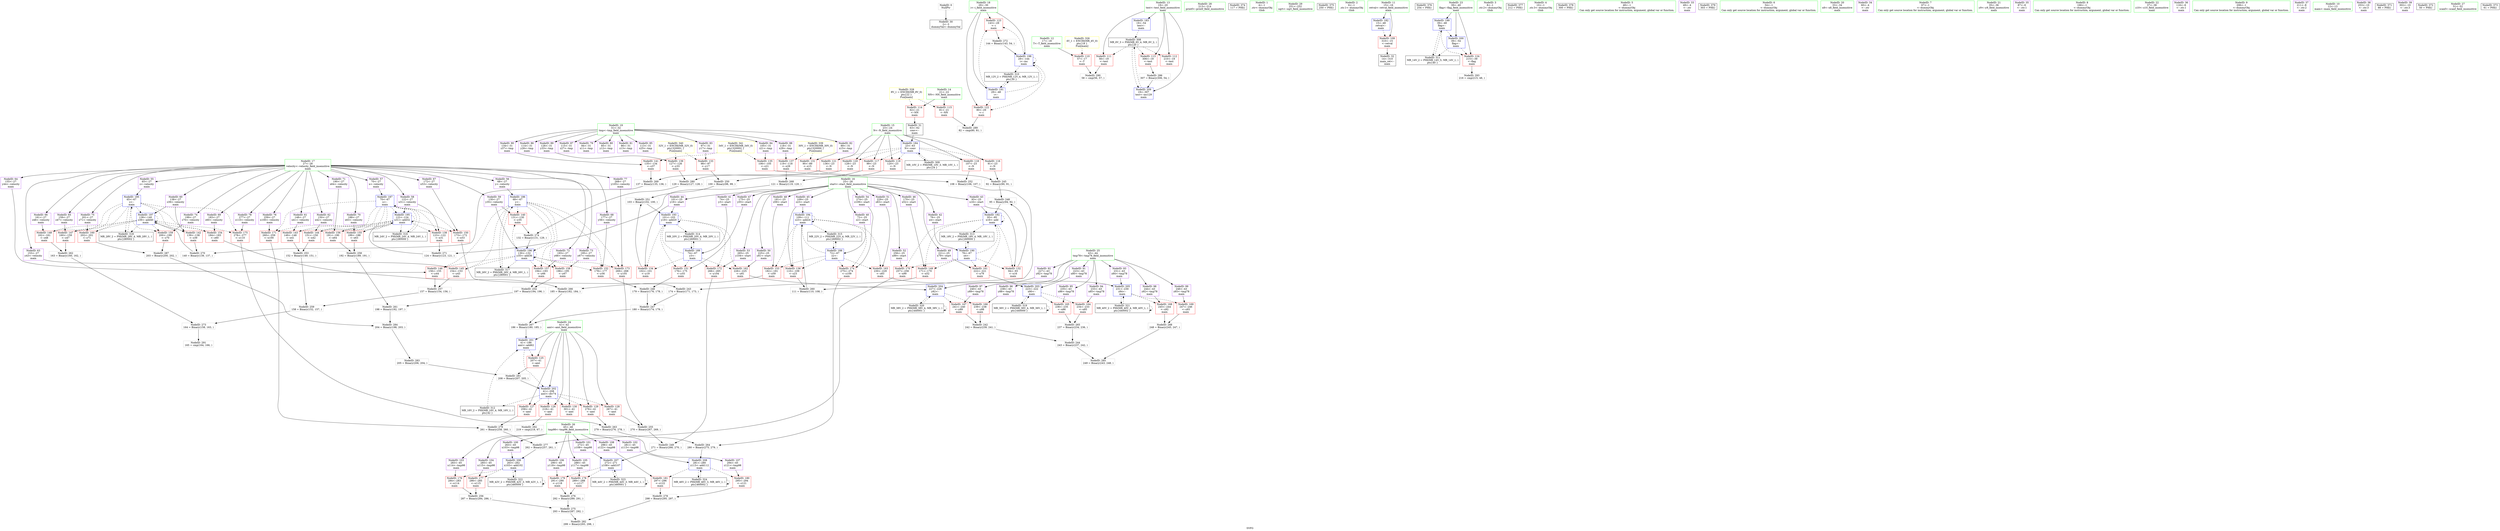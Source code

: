 digraph "SVFG" {
	label="SVFG";

	Node0x55b2d89f30b0 [shape=record,color=grey,label="{NodeID: 0\nNullPtr}"];
	Node0x55b2d89f30b0 -> Node0x55b2d8a15ff0[style=solid];
	Node0x55b2d8a269c0 [shape=record,color=grey,label="{NodeID: 263\n279 = Binary(276, 278, )\n}"];
	Node0x55b2d8a269c0 -> Node0x55b2d8a26b40[style=solid];
	Node0x55b2d8a1fa10 [shape=record,color=red,label="{NodeID: 180\n295\<--294\n\<--z121\nmain\n}"];
	Node0x55b2d8a1fa10 -> Node0x55b2d8a28040[style=solid];
	Node0x55b2d8a16f60 [shape=record,color=purple,label="{NodeID: 97\n240\<--43\ny89\<--tmp78\nmain\n}"];
	Node0x55b2d8a16f60 -> Node0x55b2d8a1ef80[style=solid];
	Node0x55b2d8a15370 [shape=record,color=green,label="{NodeID: 14\n21\<--22\nNN\<--NN_field_insensitive\nmain\n}"];
	Node0x55b2d8a15370 -> Node0x55b2d8a17d30[style=solid];
	Node0x55b2d8a15370 -> Node0x55b2d8a17e00[style=solid];
	Node0x55b2d8a27ec0 [shape=record,color=grey,label="{NodeID: 277\n262 = Binary(257, 261, )\n}"];
	Node0x55b2d8a27ec0 -> Node0x55b2d8a1b110[style=solid];
	Node0x55b2d8a1a750 [shape=record,color=blue,label="{NodeID: 194\n109\<--111\nz23\<--add24\nmain\n}"];
	Node0x55b2d8a1a750 -> Node0x55b2d8a1d650[style=dashed];
	Node0x55b2d8a1a750 -> Node0x55b2d8a1e420[style=dashed];
	Node0x55b2d8a1a750 -> Node0x55b2d8a1ec40[style=dashed];
	Node0x55b2d8a1a750 -> Node0x55b2d8a1f530[style=dashed];
	Node0x55b2d8a1a750 -> Node0x55b2d8a1a750[style=dashed];
	Node0x55b2d8a1a750 -> Node0x55b2d8a3ba50[style=dashed];
	Node0x55b2d8a17ac0 [shape=record,color=red,label="{NodeID: 111\n56\<--19\n\<--test\nmain\n}"];
	Node0x55b2d8a17ac0 -> Node0x55b2d8a29240[style=solid];
	Node0x55b2d8a15e50 [shape=record,color=green,label="{NodeID: 28\n213\<--214\nprintf\<--printf_field_insensitive\n}"];
	Node0x55b2d8a506d0 [shape=record,color=black,label="{NodeID: 374\n117 = PHI()\n}"];
	Node0x55b2d8a293c0 [shape=record,color=grey,label="{NodeID: 291\n165 = cmp(164, 166, )\n}"];
	Node0x55b2d8a1b2b0 [shape=record,color=blue,label="{NodeID: 208\n281\<--280\nz113\<--add112\nmain\n}"];
	Node0x55b2d8a1b2b0 -> Node0x55b2d8a1fa10[style=dashed];
	Node0x55b2d8a1b2b0 -> Node0x55b2d8a1fae0[style=dashed];
	Node0x55b2d8a1b2b0 -> Node0x55b2d8a3e750[style=dashed];
	Node0x55b2d8a1cd60 [shape=record,color=red,label="{NodeID: 125\n207\<--41\n\<--amt\nmain\n}"];
	Node0x55b2d8a1cd60 -> Node0x55b2d8a284c0[style=solid];
	Node0x55b2d8a169b0 [shape=record,color=purple,label="{NodeID: 42\n76\<--25\nx4\<--start\nmain\n}"];
	Node0x55b2d8a169b0 -> Node0x55b2d8a20230[style=solid];
	Node0x55b2d8a1d8c0 [shape=record,color=red,label="{NodeID: 139\n127\<--126\n\<--y33\nmain\n}"];
	Node0x55b2d8a1d8c0 -> Node0x55b2d8a28340[style=solid];
	Node0x55b2d8a18530 [shape=record,color=purple,label="{NodeID: 56\n68\<--27\ny\<--velocity\nmain\n}"];
	Node0x55b2d8a18530 -> Node0x55b2d8a1fef0[style=solid];
	Node0x55b2d8a3ce50 [shape=record,color=black,label="{NodeID: 319\nMR_36V_2 = PHI(MR_36V_4, MR_36V_1, )\npts\{440000 \}\n}"];
	Node0x55b2d8a3ce50 -> Node0x55b2d8a1aea0[style=dashed];
	Node0x55b2d8a3ce50 -> Node0x55b2d8a3ce50[style=dashed];
	Node0x55b2d8a1e420 [shape=record,color=red,label="{NodeID: 153\n182\<--181\n\<--z59\nmain\n}"];
	Node0x55b2d8a1e420 -> Node0x55b2d8a26e40[style=solid];
	Node0x55b2d8a19090 [shape=record,color=purple,label="{NodeID: 70\n188\<--27\nx63\<--velocity\nmain\n}"];
	Node0x55b2d8a19090 -> Node0x55b2d8a1e5c0[style=solid];
	Node0x55b2d8a1c080 [shape=record,color=grey,label="{NodeID: 250\n100 = Binary(98, 99, )\n}"];
	Node0x55b2d8a1c080 -> Node0x55b2d8a1c200[style=solid];
	Node0x55b2d8a1ef80 [shape=record,color=red,label="{NodeID: 167\n241\<--240\n\<--y89\nmain\n}"];
	Node0x55b2d8a1ef80 -> Node0x55b2d8a23a30[style=solid];
	Node0x55b2d8a19bf0 [shape=record,color=purple,label="{NodeID: 84\n105\<--31\nz21\<--tmp\nmain\n}"];
	Node0x55b2d8a19bf0 -> Node0x55b2d8a1d580[style=solid];
	Node0x55b2d89f5ff0 [shape=record,color=green,label="{NodeID: 1\n4\<--1\n.str\<--dummyObj\nGlob }"];
	Node0x55b2d8a26b40 [shape=record,color=grey,label="{NodeID: 264\n280 = Binary(275, 279, )\n}"];
	Node0x55b2d8a26b40 -> Node0x55b2d8a1b2b0[style=solid];
	Node0x55b2d8a1fae0 [shape=record,color=red,label="{NodeID: 181\n297\<--296\n\<--z122\nmain\n}"];
	Node0x55b2d8a1fae0 -> Node0x55b2d8a28040[style=solid];
	Node0x55b2d8a17030 [shape=record,color=purple,label="{NodeID: 98\n244\<--43\nz92\<--tmp78\nmain\n}"];
	Node0x55b2d8a17030 -> Node0x55b2d8a1f050[style=solid];
	Node0x55b2d8a15400 [shape=record,color=green,label="{NodeID: 15\n23\<--24\nN\<--N_field_insensitive\nmain\n}"];
	Node0x55b2d8a15400 -> Node0x55b2d8a1c610[style=solid];
	Node0x55b2d8a15400 -> Node0x55b2d8a1c6e0[style=solid];
	Node0x55b2d8a15400 -> Node0x55b2d8a1c7b0[style=solid];
	Node0x55b2d8a15400 -> Node0x55b2d8a1c880[style=solid];
	Node0x55b2d8a15400 -> Node0x55b2d8a1c950[style=solid];
	Node0x55b2d8a15400 -> Node0x55b2d8a1ca20[style=solid];
	Node0x55b2d8a15400 -> Node0x55b2d8a1fd50[style=solid];
	Node0x55b2d8a28040 [shape=record,color=grey,label="{NodeID: 278\n298 = Binary(295, 297, )\n}"];
	Node0x55b2d8a28040 -> Node0x55b2d8a28640[style=solid];
	Node0x55b2d8a1a820 [shape=record,color=blue,label="{NodeID: 195\n122\<--124\nx31\<--add32\nmain\n}"];
	Node0x55b2d8a1a820 -> Node0x55b2d8a1d7f0[style=dashed];
	Node0x55b2d8a1a820 -> Node0x55b2d8a1dc00[style=dashed];
	Node0x55b2d8a1a820 -> Node0x55b2d8a1dcd0[style=dashed];
	Node0x55b2d8a1a820 -> Node0x55b2d8a1e1b0[style=dashed];
	Node0x55b2d8a1a820 -> Node0x55b2d8a1e5c0[style=dashed];
	Node0x55b2d8a1a820 -> Node0x55b2d8a1e690[style=dashed];
	Node0x55b2d8a1a820 -> Node0x55b2d8a1f2c0[style=dashed];
	Node0x55b2d8a1a820 -> Node0x55b2d8a1a820[style=dashed];
	Node0x55b2d8a1a820 -> Node0x55b2d8a3bf50[style=dashed];
	Node0x55b2d8a17b90 [shape=record,color=red,label="{NodeID: 112\n210\<--19\n\<--test\nmain\n}"];
	Node0x55b2d8a15f20 [shape=record,color=green,label="{NodeID: 29\n251\<--252\nsqrt\<--sqrt_field_insensitive\n}"];
	Node0x55b2d8a507d0 [shape=record,color=black,label="{NodeID: 375\n250 = PHI()\n}"];
	Node0x55b2d8a29540 [shape=record,color=grey,label="{NodeID: 292\n219 = cmp(218, 67, )\n}"];
	Node0x55b2d8a1b380 [shape=record,color=blue,label="{NodeID: 209\n19\<--307\ntest\<--inc129\nmain\n}"];
	Node0x55b2d8a1b380 -> Node0x55b2d8a39350[style=dashed];
	Node0x55b2d8a1ce30 [shape=record,color=red,label="{NodeID: 126\n218\<--41\n\<--amt\nmain\n}"];
	Node0x55b2d8a1ce30 -> Node0x55b2d8a29540[style=solid];
	Node0x55b2d8a16a80 [shape=record,color=purple,label="{NodeID: 43\n93\<--25\nx16\<--start\nmain\n}"];
	Node0x55b2d8a16a80 -> Node0x55b2d8a1d310[style=solid];
	Node0x55b2d8a16a80 -> Node0x55b2d8a1a5b0[style=solid];
	Node0x55b2d8a1d990 [shape=record,color=red,label="{NodeID: 140\n131\<--130\n\<--y35\nmain\n}"];
	Node0x55b2d8a1d990 -> Node0x55b2d8a27a40[style=solid];
	Node0x55b2d8a18600 [shape=record,color=purple,label="{NodeID: 57\n70\<--27\nx\<--velocity\nmain\n}"];
	Node0x55b2d8a18600 -> Node0x55b2d8a1ffc0[style=solid];
	Node0x55b2d8a3d350 [shape=record,color=black,label="{NodeID: 320\nMR_38V_2 = PHI(MR_38V_4, MR_38V_1, )\npts\{440001 \}\n}"];
	Node0x55b2d8a3d350 -> Node0x55b2d8a1af70[style=dashed];
	Node0x55b2d8a3d350 -> Node0x55b2d8a3d350[style=dashed];
	Node0x55b2d8a1e4f0 [shape=record,color=red,label="{NodeID: 154\n184\<--183\n\<--z60\nmain\n}"];
	Node0x55b2d8a1e4f0 -> Node0x55b2d8a26e40[style=solid];
	Node0x55b2d8a19160 [shape=record,color=purple,label="{NodeID: 71\n190\<--27\nx64\<--velocity\nmain\n}"];
	Node0x55b2d8a19160 -> Node0x55b2d8a1e690[style=solid];
	Node0x55b2d8a1c200 [shape=record,color=grey,label="{NodeID: 251\n103 = Binary(102, 100, )\n}"];
	Node0x55b2d8a1c200 -> Node0x55b2d8a1a680[style=solid];
	Node0x55b2d8a1f050 [shape=record,color=red,label="{NodeID: 168\n245\<--244\n\<--z92\nmain\n}"];
	Node0x55b2d8a1f050 -> Node0x55b2d8a28f40[style=solid];
	Node0x55b2d8a19cc0 [shape=record,color=purple,label="{NodeID: 85\n113\<--31\nx25\<--tmp\nmain\n}"];
	Node0x55b2d89f3690 [shape=record,color=green,label="{NodeID: 2\n6\<--1\n.str.1\<--dummyObj\nGlob }"];
	Node0x55b2d8a26cc0 [shape=record,color=grey,label="{NodeID: 265\n237 = Binary(234, 236, )\n}"];
	Node0x55b2d8a26cc0 -> Node0x55b2d8a1b780[style=solid];
	Node0x55b2d8a1fbb0 [shape=record,color=blue,label="{NodeID: 182\n15\<--48\nretval\<--\nmain\n}"];
	Node0x55b2d8a1fbb0 -> Node0x55b2d8a17920[style=dashed];
	Node0x55b2d8a17100 [shape=record,color=purple,label="{NodeID: 99\n246\<--43\nz93\<--tmp78\nmain\n}"];
	Node0x55b2d8a17100 -> Node0x55b2d8a1f120[style=solid];
	Node0x55b2d8a15490 [shape=record,color=green,label="{NodeID: 16\n25\<--26\nstart\<--start_field_insensitive\nmain\n}"];
	Node0x55b2d8a15490 -> Node0x55b2d8a16810[style=solid];
	Node0x55b2d8a15490 -> Node0x55b2d8a168e0[style=solid];
	Node0x55b2d8a15490 -> Node0x55b2d8a169b0[style=solid];
	Node0x55b2d8a15490 -> Node0x55b2d8a16a80[style=solid];
	Node0x55b2d8a15490 -> Node0x55b2d8a16b50[style=solid];
	Node0x55b2d8a15490 -> Node0x55b2d8a16c20[style=solid];
	Node0x55b2d8a15490 -> Node0x55b2d8a16cf0[style=solid];
	Node0x55b2d8a15490 -> Node0x55b2d8a16dc0[style=solid];
	Node0x55b2d8a15490 -> Node0x55b2d8a17eb0[style=solid];
	Node0x55b2d8a15490 -> Node0x55b2d8a17f80[style=solid];
	Node0x55b2d8a15490 -> Node0x55b2d8a18050[style=solid];
	Node0x55b2d8a15490 -> Node0x55b2d8a18120[style=solid];
	Node0x55b2d8a15490 -> Node0x55b2d8a181f0[style=solid];
	Node0x55b2d8a15490 -> Node0x55b2d8a182c0[style=solid];
	Node0x55b2d8a15490 -> Node0x55b2d8a18390[style=solid];
	Node0x55b2d8a281c0 [shape=record,color=grey,label="{NodeID: 279\n261 = Binary(258, 260, )\n}"];
	Node0x55b2d8a281c0 -> Node0x55b2d8a27ec0[style=solid];
	Node0x55b2d8a1a8f0 [shape=record,color=blue,label="{NodeID: 196\n130\<--132\ny35\<--add36\nmain\n}"];
	Node0x55b2d8a1a8f0 -> Node0x55b2d8a1d990[style=dashed];
	Node0x55b2d8a1a8f0 -> Node0x55b2d8a1dda0[style=dashed];
	Node0x55b2d8a1a8f0 -> Node0x55b2d8a1de70[style=dashed];
	Node0x55b2d8a1a8f0 -> Node0x55b2d8a1e350[style=dashed];
	Node0x55b2d8a1a8f0 -> Node0x55b2d8a1e760[style=dashed];
	Node0x55b2d8a1a8f0 -> Node0x55b2d8a1e830[style=dashed];
	Node0x55b2d8a1a8f0 -> Node0x55b2d8a1f460[style=dashed];
	Node0x55b2d8a1a8f0 -> Node0x55b2d8a1a8f0[style=dashed];
	Node0x55b2d8a1a8f0 -> Node0x55b2d8a3c450[style=dashed];
	Node0x55b2d8a17c60 [shape=record,color=red,label="{NodeID: 113\n306\<--19\n\<--test\nmain\n}"];
	Node0x55b2d8a17c60 -> Node0x55b2d8a28c40[style=solid];
	Node0x55b2d8a15ff0 [shape=record,color=black,label="{NodeID: 30\n2\<--3\ndummyVal\<--dummyVal\n}"];
	Node0x55b2d8a50930 [shape=record,color=black,label="{NodeID: 376\n254 = PHI()\n}"];
	Node0x55b2d8a296c0 [shape=record,color=grey,label="{NodeID: 293\n216 = cmp(215, 48, )\n}"];
	Node0x55b2d8a1cf00 [shape=record,color=red,label="{NodeID: 127\n258\<--41\n\<--amt\nmain\n}"];
	Node0x55b2d8a1cf00 -> Node0x55b2d8a281c0[style=solid];
	Node0x55b2d8a16b50 [shape=record,color=purple,label="{NodeID: 44\n101\<--25\ny19\<--start\nmain\n}"];
	Node0x55b2d8a16b50 -> Node0x55b2d8a1d4b0[style=solid];
	Node0x55b2d8a16b50 -> Node0x55b2d8a1a680[style=solid];
	Node0x55b2d8a1da60 [shape=record,color=red,label="{NodeID: 141\n135\<--134\n\<--z37\nmain\n}"];
	Node0x55b2d8a1da60 -> Node0x55b2d8a272c0[style=solid];
	Node0x55b2d8a186d0 [shape=record,color=purple,label="{NodeID: 58\n122\<--27\nx31\<--velocity\nmain\n}"];
	Node0x55b2d8a186d0 -> Node0x55b2d8a1d7f0[style=solid];
	Node0x55b2d8a186d0 -> Node0x55b2d8a1a820[style=solid];
	Node0x55b2d8a3d850 [shape=record,color=black,label="{NodeID: 321\nMR_40V_2 = PHI(MR_40V_4, MR_40V_1, )\npts\{440002 \}\n}"];
	Node0x55b2d8a3d850 -> Node0x55b2d8a1b040[style=dashed];
	Node0x55b2d8a3d850 -> Node0x55b2d8a3d850[style=dashed];
	Node0x55b2d8a1e5c0 [shape=record,color=red,label="{NodeID: 155\n189\<--188\n\<--x63\nmain\n}"];
	Node0x55b2d8a1e5c0 -> Node0x55b2d8a26240[style=solid];
	Node0x55b2d8a19230 [shape=record,color=purple,label="{NodeID: 72\n193\<--27\ny66\<--velocity\nmain\n}"];
	Node0x55b2d8a19230 -> Node0x55b2d8a1e760[style=solid];
	Node0x55b2d8a1c380 [shape=record,color=grey,label="{NodeID: 252\n108 = Binary(106, 107, )\n}"];
	Node0x55b2d8a1c380 -> Node0x55b2d8a26540[style=solid];
	Node0x55b2d8a1f120 [shape=record,color=red,label="{NodeID: 169\n247\<--246\n\<--z93\nmain\n}"];
	Node0x55b2d8a1f120 -> Node0x55b2d8a28f40[style=solid];
	Node0x55b2d8a19d90 [shape=record,color=purple,label="{NodeID: 86\n114\<--31\ny26\<--tmp\nmain\n}"];
	Node0x55b2d89f3550 [shape=record,color=green,label="{NodeID: 3\n8\<--1\n.str.2\<--dummyObj\nGlob }"];
	Node0x55b2d8a26e40 [shape=record,color=grey,label="{NodeID: 266\n185 = Binary(182, 184, )\n}"];
	Node0x55b2d8a26e40 -> Node0x55b2d8a26fc0[style=solid];
	Node0x55b2d8a1fc80 [shape=record,color=blue,label="{NodeID: 183\n19\<--54\ntest\<--\nmain\n}"];
	Node0x55b2d8a1fc80 -> Node0x55b2d8a39350[style=dashed];
	Node0x55b2d8a171d0 [shape=record,color=purple,label="{NodeID: 100\n263\<--45\nx103\<--tmp98\nmain\n}"];
	Node0x55b2d8a171d0 -> Node0x55b2d8a1b110[style=solid];
	Node0x55b2d8a15560 [shape=record,color=green,label="{NodeID: 17\n27\<--28\nvelocity\<--velocity_field_insensitive\nmain\n}"];
	Node0x55b2d8a15560 -> Node0x55b2d8a18460[style=solid];
	Node0x55b2d8a15560 -> Node0x55b2d8a18530[style=solid];
	Node0x55b2d8a15560 -> Node0x55b2d8a18600[style=solid];
	Node0x55b2d8a15560 -> Node0x55b2d8a186d0[style=solid];
	Node0x55b2d8a15560 -> Node0x55b2d8a187a0[style=solid];
	Node0x55b2d8a15560 -> Node0x55b2d8a18870[style=solid];
	Node0x55b2d8a15560 -> Node0x55b2d8a18940[style=solid];
	Node0x55b2d8a15560 -> Node0x55b2d8a18a10[style=solid];
	Node0x55b2d8a15560 -> Node0x55b2d8a18ae0[style=solid];
	Node0x55b2d8a15560 -> Node0x55b2d8a18bb0[style=solid];
	Node0x55b2d8a15560 -> Node0x55b2d8a18c80[style=solid];
	Node0x55b2d8a15560 -> Node0x55b2d8a18d50[style=solid];
	Node0x55b2d8a15560 -> Node0x55b2d8a18e20[style=solid];
	Node0x55b2d8a15560 -> Node0x55b2d8a18ef0[style=solid];
	Node0x55b2d8a15560 -> Node0x55b2d8a18fc0[style=solid];
	Node0x55b2d8a15560 -> Node0x55b2d8a19090[style=solid];
	Node0x55b2d8a15560 -> Node0x55b2d8a19160[style=solid];
	Node0x55b2d8a15560 -> Node0x55b2d8a19230[style=solid];
	Node0x55b2d8a15560 -> Node0x55b2d8a19300[style=solid];
	Node0x55b2d8a15560 -> Node0x55b2d8a193d0[style=solid];
	Node0x55b2d8a15560 -> Node0x55b2d8a194a0[style=solid];
	Node0x55b2d8a15560 -> Node0x55b2d8a19570[style=solid];
	Node0x55b2d8a15560 -> Node0x55b2d8a19640[style=solid];
	Node0x55b2d8a15560 -> Node0x55b2d8a19710[style=solid];
	Node0x55b2d8a28340 [shape=record,color=grey,label="{NodeID: 280\n129 = Binary(127, 128, )\n}"];
	Node0x55b2d8a28340 -> Node0x55b2d8a27a40[style=solid];
	Node0x55b2d8a1a9c0 [shape=record,color=blue,label="{NodeID: 197\n138\<--140\nz39\<--add40\nmain\n}"];
	Node0x55b2d8a1a9c0 -> Node0x55b2d8a1db30[style=dashed];
	Node0x55b2d8a1a9c0 -> Node0x55b2d8a1df40[style=dashed];
	Node0x55b2d8a1a9c0 -> Node0x55b2d8a1e010[style=dashed];
	Node0x55b2d8a1a9c0 -> Node0x55b2d8a1e4f0[style=dashed];
	Node0x55b2d8a1a9c0 -> Node0x55b2d8a1e900[style=dashed];
	Node0x55b2d8a1a9c0 -> Node0x55b2d8a1e9d0[style=dashed];
	Node0x55b2d8a1a9c0 -> Node0x55b2d8a1f600[style=dashed];
	Node0x55b2d8a1a9c0 -> Node0x55b2d8a1a9c0[style=dashed];
	Node0x55b2d8a1a9c0 -> Node0x55b2d8a3c950[style=dashed];
	Node0x55b2d8a17d30 [shape=record,color=red,label="{NodeID: 114\n62\<--21\n\<--NN\nmain\n}"];
	Node0x55b2d8a17d30 -> Node0x55b2d8a160c0[style=solid];
	Node0x55b2d8a160c0 [shape=record,color=black,label="{NodeID: 31\n63\<--62\nconv\<--\nmain\n}"];
	Node0x55b2d8a160c0 -> Node0x55b2d8a1fd50[style=solid];
	Node0x55b2d8a50a00 [shape=record,color=black,label="{NodeID: 377\n212 = PHI()\n}"];
	Node0x55b2d8a1cfd0 [shape=record,color=red,label="{NodeID: 128\n267\<--41\n\<--amt\nmain\n}"];
	Node0x55b2d8a1cfd0 -> Node0x55b2d8a25dc0[style=solid];
	Node0x55b2d8a16c20 [shape=record,color=purple,label="{NodeID: 45\n109\<--25\nz23\<--start\nmain\n}"];
	Node0x55b2d8a16c20 -> Node0x55b2d8a1d650[style=solid];
	Node0x55b2d8a16c20 -> Node0x55b2d8a1a750[style=solid];
	Node0x55b2d8a39350 [shape=record,color=black,label="{NodeID: 308\nMR_6V_3 = PHI(MR_6V_4, MR_6V_2, )\npts\{20 \}\n}"];
	Node0x55b2d8a39350 -> Node0x55b2d8a17ac0[style=dashed];
	Node0x55b2d8a39350 -> Node0x55b2d8a17b90[style=dashed];
	Node0x55b2d8a39350 -> Node0x55b2d8a17c60[style=dashed];
	Node0x55b2d8a39350 -> Node0x55b2d8a1b380[style=dashed];
	Node0x55b2d8a1db30 [shape=record,color=red,label="{NodeID: 142\n139\<--138\n\<--z39\nmain\n}"];
	Node0x55b2d8a1db30 -> Node0x55b2d8a27440[style=solid];
	Node0x55b2d8a187a0 [shape=record,color=purple,label="{NodeID: 59\n130\<--27\ny35\<--velocity\nmain\n}"];
	Node0x55b2d8a187a0 -> Node0x55b2d8a1d990[style=solid];
	Node0x55b2d8a187a0 -> Node0x55b2d8a1a8f0[style=solid];
	Node0x55b2d8a3dd50 [shape=record,color=black,label="{NodeID: 322\nMR_42V_2 = PHI(MR_42V_3, MR_42V_1, )\npts\{460000 \}\n}"];
	Node0x55b2d8a3dd50 -> Node0x55b2d8a1b110[style=dashed];
	Node0x55b2d8a3dd50 -> Node0x55b2d8a3dd50[style=dashed];
	Node0x55b2d8a1e690 [shape=record,color=red,label="{NodeID: 156\n191\<--190\n\<--x64\nmain\n}"];
	Node0x55b2d8a1e690 -> Node0x55b2d8a26240[style=solid];
	Node0x55b2d8a19300 [shape=record,color=purple,label="{NodeID: 73\n195\<--27\ny67\<--velocity\nmain\n}"];
	Node0x55b2d8a19300 -> Node0x55b2d8a1e830[style=solid];
	Node0x55b2d8a1c500 [shape=record,color=grey,label="{NodeID: 253\n152 = Binary(149, 151, )\n}"];
	Node0x55b2d8a1c500 -> Node0x55b2d8a263c0[style=solid];
	Node0x55b2d8a1f1f0 [shape=record,color=red,label="{NodeID: 170\n257\<--256\n\<--x99\nmain\n}"];
	Node0x55b2d8a1f1f0 -> Node0x55b2d8a27ec0[style=solid];
	Node0x55b2d8a19e60 [shape=record,color=purple,label="{NodeID: 87\n115\<--31\nz27\<--tmp\nmain\n}"];
	Node0x55b2d8a149c0 [shape=record,color=green,label="{NodeID: 4\n10\<--1\n.str.3\<--dummyObj\nGlob }"];
	Node0x55b2d8a26fc0 [shape=record,color=grey,label="{NodeID: 267\n186 = Binary(180, 185, )\n}"];
	Node0x55b2d8a26fc0 -> Node0x55b2d8a1ad00[style=solid];
	Node0x55b2d8a1fd50 [shape=record,color=blue,label="{NodeID: 184\n23\<--63\nN\<--conv\nmain\n}"];
	Node0x55b2d8a1fd50 -> Node0x55b2d8a1c610[style=dashed];
	Node0x55b2d8a1fd50 -> Node0x55b2d8a1c6e0[style=dashed];
	Node0x55b2d8a1fd50 -> Node0x55b2d8a1c7b0[style=dashed];
	Node0x55b2d8a1fd50 -> Node0x55b2d8a1c880[style=dashed];
	Node0x55b2d8a1fd50 -> Node0x55b2d8a1c950[style=dashed];
	Node0x55b2d8a1fd50 -> Node0x55b2d8a1ca20[style=dashed];
	Node0x55b2d8a1fd50 -> Node0x55b2d8a39850[style=dashed];
	Node0x55b2d8a172a0 [shape=record,color=purple,label="{NodeID: 101\n272\<--45\ny108\<--tmp98\nmain\n}"];
	Node0x55b2d8a172a0 -> Node0x55b2d8a1b1e0[style=solid];
	Node0x55b2d8a15630 [shape=record,color=green,label="{NodeID: 18\n29\<--30\ni\<--i_field_insensitive\nmain\n}"];
	Node0x55b2d8a15630 -> Node0x55b2d8a1caf0[style=solid];
	Node0x55b2d8a15630 -> Node0x55b2d8a1cbc0[style=solid];
	Node0x55b2d8a15630 -> Node0x55b2d8a20300[style=solid];
	Node0x55b2d8a15630 -> Node0x55b2d8a1aa90[style=solid];
	Node0x55b2d8a284c0 [shape=record,color=grey,label="{NodeID: 281\n208 = Binary(207, 205, )\n}"];
	Node0x55b2d8a284c0 -> Node0x55b2d8a1add0[style=solid];
	Node0x55b2d8a1aa90 [shape=record,color=blue,label="{NodeID: 198\n29\<--144\ni\<--inc\nmain\n}"];
	Node0x55b2d8a1aa90 -> Node0x55b2d8a1caf0[style=dashed];
	Node0x55b2d8a1aa90 -> Node0x55b2d8a1cbc0[style=dashed];
	Node0x55b2d8a1aa90 -> Node0x55b2d8a1aa90[style=dashed];
	Node0x55b2d8a1aa90 -> Node0x55b2d8a39d50[style=dashed];
	Node0x55b2d8a17e00 [shape=record,color=red,label="{NodeID: 115\n81\<--21\n\<--NN\nmain\n}"];
	Node0x55b2d8a17e00 -> Node0x55b2d8a290c0[style=solid];
	Node0x55b2d8a16190 [shape=record,color=black,label="{NodeID: 32\n14\<--310\nmain_ret\<--\nmain\n}"];
	Node0x55b2d8a50ad0 [shape=record,color=black,label="{NodeID: 378\n300 = PHI()\n}"];
	Node0x55b2d8a1d0a0 [shape=record,color=red,label="{NodeID: 129\n276\<--41\n\<--amt\nmain\n}"];
	Node0x55b2d8a1d0a0 -> Node0x55b2d8a269c0[style=solid];
	Node0x55b2d8a16cf0 [shape=record,color=purple,label="{NodeID: 46\n170\<--25\nx52\<--start\nmain\n}"];
	Node0x55b2d8a16cf0 -> Node0x55b2d8a1e0e0[style=solid];
	Node0x55b2d8a39850 [shape=record,color=black,label="{NodeID: 309\nMR_10V_2 = PHI(MR_10V_3, MR_10V_1, )\npts\{24 \}\n}"];
	Node0x55b2d8a39850 -> Node0x55b2d8a1fd50[style=dashed];
	Node0x55b2d8a1dc00 [shape=record,color=red,label="{NodeID: 143\n149\<--148\n\<--x41\nmain\n}"];
	Node0x55b2d8a1dc00 -> Node0x55b2d8a1c500[style=solid];
	Node0x55b2d8a18870 [shape=record,color=purple,label="{NodeID: 60\n138\<--27\nz39\<--velocity\nmain\n}"];
	Node0x55b2d8a18870 -> Node0x55b2d8a1db30[style=solid];
	Node0x55b2d8a18870 -> Node0x55b2d8a1a9c0[style=solid];
	Node0x55b2d8a3e250 [shape=record,color=black,label="{NodeID: 323\nMR_44V_2 = PHI(MR_44V_3, MR_44V_1, )\npts\{460001 \}\n}"];
	Node0x55b2d8a3e250 -> Node0x55b2d8a1b1e0[style=dashed];
	Node0x55b2d8a3e250 -> Node0x55b2d8a3e250[style=dashed];
	Node0x55b2d8a1e760 [shape=record,color=red,label="{NodeID: 157\n194\<--193\n\<--y66\nmain\n}"];
	Node0x55b2d8a1e760 -> Node0x55b2d8a25c40[style=solid];
	Node0x55b2d8a193d0 [shape=record,color=purple,label="{NodeID: 74\n199\<--27\nz70\<--velocity\nmain\n}"];
	Node0x55b2d8a193d0 -> Node0x55b2d8a1e900[style=solid];
	Node0x55b2d8a25c40 [shape=record,color=grey,label="{NodeID: 254\n197 = Binary(194, 196, )\n}"];
	Node0x55b2d8a25c40 -> Node0x55b2d8a266c0[style=solid];
	Node0x55b2d8a1f2c0 [shape=record,color=red,label="{NodeID: 171\n260\<--259\n\<--x100\nmain\n}"];
	Node0x55b2d8a1f2c0 -> Node0x55b2d8a281c0[style=solid];
	Node0x55b2d8a19f30 [shape=record,color=purple,label="{NodeID: 88\n118\<--31\nx29\<--tmp\nmain\n}"];
	Node0x55b2d8a19f30 -> Node0x55b2d8a1d720[style=solid];
	Node0x55b2d8a14a50 [shape=record,color=green,label="{NodeID: 5\n48\<--1\n\<--dummyObj\nCan only get source location for instruction, argument, global var or function.}"];
	Node0x55b2d8a27140 [shape=record,color=grey,label="{NodeID: 268\n121 = Binary(119, 120, )\n}"];
	Node0x55b2d8a27140 -> Node0x55b2d8a275c0[style=solid];
	Node0x55b2d8a1fe20 [shape=record,color=blue,label="{NodeID: 185\n65\<--67\nz\<--\nmain\n}"];
	Node0x55b2d8a1fe20 -> Node0x55b2d8a1db30[style=dashed];
	Node0x55b2d8a1fe20 -> Node0x55b2d8a1df40[style=dashed];
	Node0x55b2d8a1fe20 -> Node0x55b2d8a1e010[style=dashed];
	Node0x55b2d8a1fe20 -> Node0x55b2d8a1e4f0[style=dashed];
	Node0x55b2d8a1fe20 -> Node0x55b2d8a1e900[style=dashed];
	Node0x55b2d8a1fe20 -> Node0x55b2d8a1e9d0[style=dashed];
	Node0x55b2d8a1fe20 -> Node0x55b2d8a1f600[style=dashed];
	Node0x55b2d8a1fe20 -> Node0x55b2d8a1a9c0[style=dashed];
	Node0x55b2d8a1fe20 -> Node0x55b2d8a3c950[style=dashed];
	Node0x55b2d8a17370 [shape=record,color=purple,label="{NodeID: 102\n281\<--45\nz113\<--tmp98\nmain\n}"];
	Node0x55b2d8a17370 -> Node0x55b2d8a1b2b0[style=solid];
	Node0x55b2d8a15700 [shape=record,color=green,label="{NodeID: 19\n31\<--32\ntmp\<--tmp_field_insensitive\nmain\n}"];
	Node0x55b2d8a15700 -> Node0x55b2d8a197e0[style=solid];
	Node0x55b2d8a15700 -> Node0x55b2d8a198b0[style=solid];
	Node0x55b2d8a15700 -> Node0x55b2d8a19980[style=solid];
	Node0x55b2d8a15700 -> Node0x55b2d8a19a50[style=solid];
	Node0x55b2d8a15700 -> Node0x55b2d8a19b20[style=solid];
	Node0x55b2d8a15700 -> Node0x55b2d8a19bf0[style=solid];
	Node0x55b2d8a15700 -> Node0x55b2d8a19cc0[style=solid];
	Node0x55b2d8a15700 -> Node0x55b2d8a19d90[style=solid];
	Node0x55b2d8a15700 -> Node0x55b2d8a19e60[style=solid];
	Node0x55b2d8a15700 -> Node0x55b2d8a19f30[style=solid];
	Node0x55b2d8a15700 -> Node0x55b2d8a1a000[style=solid];
	Node0x55b2d8a15700 -> Node0x55b2d8a1a0d0[style=solid];
	Node0x55b2d8a28640 [shape=record,color=grey,label="{NodeID: 282\n299 = Binary(293, 298, )\n}"];
	Node0x55b2d8a1ab60 [shape=record,color=blue,label="{NodeID: 199\n39\<--48\nflag\<--\nmain\n}"];
	Node0x55b2d8a1ab60 -> Node0x55b2d8a1cc90[style=dashed];
	Node0x55b2d8a1ab60 -> Node0x55b2d8a1ac30[style=dashed];
	Node0x55b2d8a1ab60 -> Node0x55b2d8a3a250[style=dashed];
	Node0x55b2d8a1c610 [shape=record,color=red,label="{NodeID: 116\n91\<--23\n\<--N\nmain\n}"];
	Node0x55b2d8a1c610 -> Node0x55b2d8a1b900[style=solid];
	Node0x55b2d8a16260 [shape=record,color=purple,label="{NodeID: 33\n49\<--4\n\<--.str\nmain\n}"];
	Node0x55b2d8a50c30 [shape=record,color=black,label="{NodeID: 379\n303 = PHI()\n}"];
	Node0x55b2d8a1d170 [shape=record,color=red,label="{NodeID: 130\n301\<--41\n\<--amt\nmain\n}"];
	Node0x55b2d8a16dc0 [shape=record,color=purple,label="{NodeID: 47\n175\<--25\ny55\<--start\nmain\n}"];
	Node0x55b2d8a16dc0 -> Node0x55b2d8a1e280[style=solid];
	Node0x55b2d8a39d50 [shape=record,color=black,label="{NodeID: 310\nMR_12V_2 = PHI(MR_12V_4, MR_12V_1, )\npts\{30 \}\n}"];
	Node0x55b2d8a39d50 -> Node0x55b2d8a20300[style=dashed];
	Node0x55b2d8a1dcd0 [shape=record,color=red,label="{NodeID: 144\n151\<--150\n\<--x42\nmain\n}"];
	Node0x55b2d8a1dcd0 -> Node0x55b2d8a1c500[style=solid];
	Node0x55b2d8a18940 [shape=record,color=purple,label="{NodeID: 61\n148\<--27\nx41\<--velocity\nmain\n}"];
	Node0x55b2d8a18940 -> Node0x55b2d8a1dc00[style=solid];
	Node0x55b2d8a3e750 [shape=record,color=black,label="{NodeID: 324\nMR_46V_2 = PHI(MR_46V_3, MR_46V_1, )\npts\{460002 \}\n}"];
	Node0x55b2d8a3e750 -> Node0x55b2d8a1b2b0[style=dashed];
	Node0x55b2d8a3e750 -> Node0x55b2d8a3e750[style=dashed];
	Node0x55b2d8a1e830 [shape=record,color=red,label="{NodeID: 158\n196\<--195\n\<--y67\nmain\n}"];
	Node0x55b2d8a1e830 -> Node0x55b2d8a25c40[style=solid];
	Node0x55b2d8a194a0 [shape=record,color=purple,label="{NodeID: 75\n201\<--27\nz71\<--velocity\nmain\n}"];
	Node0x55b2d8a194a0 -> Node0x55b2d8a1e9d0[style=solid];
	Node0x55b2d8a25dc0 [shape=record,color=grey,label="{NodeID: 255\n270 = Binary(267, 269, )\n}"];
	Node0x55b2d8a25dc0 -> Node0x55b2d8a1bf00[style=solid];
	Node0x55b2d8a1f390 [shape=record,color=red,label="{NodeID: 172\n266\<--265\n\<--y104\nmain\n}"];
	Node0x55b2d8a1f390 -> Node0x55b2d8a1bf00[style=solid];
	Node0x55b2d8a1a000 [shape=record,color=purple,label="{NodeID: 89\n126\<--31\ny33\<--tmp\nmain\n}"];
	Node0x55b2d8a1a000 -> Node0x55b2d8a1d8c0[style=solid];
	Node0x55b2d8a14d00 [shape=record,color=green,label="{NodeID: 6\n54\<--1\n\<--dummyObj\nCan only get source location for instruction, argument, global var or function.}"];
	Node0x55b2d8a272c0 [shape=record,color=grey,label="{NodeID: 269\n137 = Binary(135, 136, )\n}"];
	Node0x55b2d8a272c0 -> Node0x55b2d8a27440[style=solid];
	Node0x55b2d8a1fef0 [shape=record,color=blue,label="{NodeID: 186\n68\<--67\ny\<--\nmain\n}"];
	Node0x55b2d8a1fef0 -> Node0x55b2d8a1d990[style=dashed];
	Node0x55b2d8a1fef0 -> Node0x55b2d8a1dda0[style=dashed];
	Node0x55b2d8a1fef0 -> Node0x55b2d8a1de70[style=dashed];
	Node0x55b2d8a1fef0 -> Node0x55b2d8a1e350[style=dashed];
	Node0x55b2d8a1fef0 -> Node0x55b2d8a1e760[style=dashed];
	Node0x55b2d8a1fef0 -> Node0x55b2d8a1e830[style=dashed];
	Node0x55b2d8a1fef0 -> Node0x55b2d8a1f460[style=dashed];
	Node0x55b2d8a1fef0 -> Node0x55b2d8a1a8f0[style=dashed];
	Node0x55b2d8a1fef0 -> Node0x55b2d8a3c450[style=dashed];
	Node0x55b2d8a17440 [shape=record,color=purple,label="{NodeID: 103\n283\<--45\nx114\<--tmp98\nmain\n}"];
	Node0x55b2d8a17440 -> Node0x55b2d8a1f6d0[style=solid];
	Node0x55b2d8a157d0 [shape=record,color=green,label="{NodeID: 20\n33\<--34\nx8\<--x8_field_insensitive\nmain\n}"];
	Node0x55b2d8a287c0 [shape=record,color=grey,label="{NodeID: 283\n205 = Binary(206, 204, )\n}"];
	Node0x55b2d8a287c0 -> Node0x55b2d8a284c0[style=solid];
	Node0x55b2d8a1ac30 [shape=record,color=blue,label="{NodeID: 200\n39\<--54\nflag\<--\nmain\n}"];
	Node0x55b2d8a1ac30 -> Node0x55b2d8a1cc90[style=dashed];
	Node0x55b2d8a1ac30 -> Node0x55b2d8a3a250[style=dashed];
	Node0x55b2d8a1c6e0 [shape=record,color=red,label="{NodeID: 117\n99\<--23\n\<--N\nmain\n}"];
	Node0x55b2d8a1c6e0 -> Node0x55b2d8a1c080[style=solid];
	Node0x55b2d8a16330 [shape=record,color=purple,label="{NodeID: 34\n60\<--4\n\<--.str\nmain\n}"];
	Node0x55b2d8a1d240 [shape=record,color=red,label="{NodeID: 131\n90\<--89\n\<--x15\nmain\n}"];
	Node0x55b2d8a1d240 -> Node0x55b2d8a1b900[style=solid];
	Node0x55b2d8a17eb0 [shape=record,color=purple,label="{NodeID: 48\n181\<--25\nz59\<--start\nmain\n}"];
	Node0x55b2d8a17eb0 -> Node0x55b2d8a1e420[style=solid];
	Node0x55b2d8a3a250 [shape=record,color=black,label="{NodeID: 311\nMR_14V_2 = PHI(MR_14V_5, MR_14V_1, )\npts\{40 \}\n}"];
	Node0x55b2d8a3a250 -> Node0x55b2d8a1ab60[style=dashed];
	Node0x55b2d8a1dda0 [shape=record,color=red,label="{NodeID: 145\n154\<--153\n\<--y43\nmain\n}"];
	Node0x55b2d8a1dda0 -> Node0x55b2d8a260c0[style=solid];
	Node0x55b2d8a18a10 [shape=record,color=purple,label="{NodeID: 62\n150\<--27\nx42\<--velocity\nmain\n}"];
	Node0x55b2d8a18a10 -> Node0x55b2d8a1dcd0[style=solid];
	Node0x55b2d8a23a30 [shape=record,color=grey,label="{NodeID: 242\n242 = Binary(239, 241, )\n}"];
	Node0x55b2d8a23a30 -> Node0x55b2d8a1b780[style=solid];
	Node0x55b2d8a1e900 [shape=record,color=red,label="{NodeID: 159\n200\<--199\n\<--z70\nmain\n}"];
	Node0x55b2d8a1e900 -> Node0x55b2d8a28dc0[style=solid];
	Node0x55b2d8a19570 [shape=record,color=purple,label="{NodeID: 76\n259\<--27\nx100\<--velocity\nmain\n}"];
	Node0x55b2d8a19570 -> Node0x55b2d8a1f2c0[style=solid];
	Node0x55b2d8a402d0 [shape=record,color=yellow,style=double,label="{NodeID: 339\n30V_1 = ENCHI(MR_30V_0)\npts\{320000 \}\nFun[main]}"];
	Node0x55b2d8a402d0 -> Node0x55b2d8a1d240[style=dashed];
	Node0x55b2d8a402d0 -> Node0x55b2d8a1d720[style=dashed];
	Node0x55b2d8a25f40 [shape=record,color=grey,label="{NodeID: 256\n287 = Binary(284, 286, )\n}"];
	Node0x55b2d8a25f40 -> Node0x55b2d8a27bc0[style=solid];
	Node0x55b2d8a1f460 [shape=record,color=red,label="{NodeID: 173\n269\<--268\n\<--y105\nmain\n}"];
	Node0x55b2d8a1f460 -> Node0x55b2d8a25dc0[style=solid];
	Node0x55b2d8a1a0d0 [shape=record,color=purple,label="{NodeID: 90\n134\<--31\nz37\<--tmp\nmain\n}"];
	Node0x55b2d8a1a0d0 -> Node0x55b2d8a1da60[style=solid];
	Node0x55b2d8a14d90 [shape=record,color=green,label="{NodeID: 7\n67\<--1\n\<--dummyObj\nCan only get source location for instruction, argument, global var or function.}"];
	Node0x55b2d8a27440 [shape=record,color=grey,label="{NodeID: 270\n140 = Binary(139, 137, )\n}"];
	Node0x55b2d8a27440 -> Node0x55b2d8a1a9c0[style=solid];
	Node0x55b2d8a1ffc0 [shape=record,color=blue,label="{NodeID: 187\n70\<--67\nx\<--\nmain\n}"];
	Node0x55b2d8a1ffc0 -> Node0x55b2d8a1d7f0[style=dashed];
	Node0x55b2d8a1ffc0 -> Node0x55b2d8a1dc00[style=dashed];
	Node0x55b2d8a1ffc0 -> Node0x55b2d8a1dcd0[style=dashed];
	Node0x55b2d8a1ffc0 -> Node0x55b2d8a1e1b0[style=dashed];
	Node0x55b2d8a1ffc0 -> Node0x55b2d8a1e5c0[style=dashed];
	Node0x55b2d8a1ffc0 -> Node0x55b2d8a1e690[style=dashed];
	Node0x55b2d8a1ffc0 -> Node0x55b2d8a1f2c0[style=dashed];
	Node0x55b2d8a1ffc0 -> Node0x55b2d8a1a820[style=dashed];
	Node0x55b2d8a1ffc0 -> Node0x55b2d8a3bf50[style=dashed];
	Node0x55b2d8a17510 [shape=record,color=purple,label="{NodeID: 104\n285\<--45\nx115\<--tmp98\nmain\n}"];
	Node0x55b2d8a17510 -> Node0x55b2d8a1f7a0[style=solid];
	Node0x55b2d8a158a0 [shape=record,color=green,label="{NodeID: 21\n35\<--36\ny9\<--y9_field_insensitive\nmain\n}"];
	Node0x55b2d8a28940 [shape=record,color=grey,label="{NodeID: 284\n204 = Binary(198, 203, )\n}"];
	Node0x55b2d8a28940 -> Node0x55b2d8a287c0[style=solid];
	Node0x55b2d8a1ad00 [shape=record,color=blue,label="{NodeID: 201\n41\<--186\namt\<--add62\nmain\n}"];
	Node0x55b2d8a1ad00 -> Node0x55b2d8a1cd60[style=dashed];
	Node0x55b2d8a1ad00 -> Node0x55b2d8a1add0[style=dashed];
	Node0x55b2d8a1c7b0 [shape=record,color=red,label="{NodeID: 118\n107\<--23\n\<--N\nmain\n}"];
	Node0x55b2d8a1c7b0 -> Node0x55b2d8a1c380[style=solid];
	Node0x55b2d8a16400 [shape=record,color=purple,label="{NodeID: 35\n87\<--6\n\<--.str.1\nmain\n}"];
	Node0x55b2d8a1d310 [shape=record,color=red,label="{NodeID: 132\n94\<--93\n\<--x16\nmain\n}"];
	Node0x55b2d8a1d310 -> Node0x55b2d8a1bd80[style=solid];
	Node0x55b2d8a17f80 [shape=record,color=purple,label="{NodeID: 49\n221\<--25\nx79\<--start\nmain\n}"];
	Node0x55b2d8a17f80 -> Node0x55b2d8a1eaa0[style=solid];
	Node0x55b2d8a3a750 [shape=record,color=black,label="{NodeID: 312\nMR_16V_2 = PHI(MR_16V_4, MR_16V_1, )\npts\{42 \}\n}"];
	Node0x55b2d8a3a750 -> Node0x55b2d8a1ad00[style=dashed];
	Node0x55b2d8a1de70 [shape=record,color=red,label="{NodeID: 146\n156\<--155\n\<--y44\nmain\n}"];
	Node0x55b2d8a1de70 -> Node0x55b2d8a260c0[style=solid];
	Node0x55b2d8a18ae0 [shape=record,color=purple,label="{NodeID: 63\n153\<--27\ny43\<--velocity\nmain\n}"];
	Node0x55b2d8a18ae0 -> Node0x55b2d8a1dda0[style=solid];
	Node0x55b2d8a3f770 [shape=record,color=yellow,style=double,label="{NodeID: 326\n4V_1 = ENCHI(MR_4V_0)\npts\{18 \}\nFun[main]}"];
	Node0x55b2d8a3f770 -> Node0x55b2d8a179f0[style=dashed];
	Node0x55b2d8a1b600 [shape=record,color=grey,label="{NodeID: 243\n174 = Binary(171, 173, )\n}"];
	Node0x55b2d8a1b600 -> Node0x55b2d8a1bc00[style=solid];
	Node0x55b2d8a1e9d0 [shape=record,color=red,label="{NodeID: 160\n202\<--201\n\<--z71\nmain\n}"];
	Node0x55b2d8a1e9d0 -> Node0x55b2d8a28dc0[style=solid];
	Node0x55b2d8a19640 [shape=record,color=purple,label="{NodeID: 77\n268\<--27\ny105\<--velocity\nmain\n}"];
	Node0x55b2d8a19640 -> Node0x55b2d8a1f460[style=solid];
	Node0x55b2d8a403b0 [shape=record,color=yellow,style=double,label="{NodeID: 340\n32V_1 = ENCHI(MR_32V_0)\npts\{320001 \}\nFun[main]}"];
	Node0x55b2d8a403b0 -> Node0x55b2d8a1d3e0[style=dashed];
	Node0x55b2d8a403b0 -> Node0x55b2d8a1d8c0[style=dashed];
	Node0x55b2d8a260c0 [shape=record,color=grey,label="{NodeID: 257\n157 = Binary(154, 156, )\n}"];
	Node0x55b2d8a260c0 -> Node0x55b2d8a263c0[style=solid];
	Node0x55b2d8a1f530 [shape=record,color=red,label="{NodeID: 174\n275\<--274\n\<--z109\nmain\n}"];
	Node0x55b2d8a1f530 -> Node0x55b2d8a26b40[style=solid];
	Node0x55b2d8a1a1a0 [shape=record,color=purple,label="{NodeID: 91\n223\<--43\nx80\<--tmp78\nmain\n}"];
	Node0x55b2d8a1a1a0 -> Node0x55b2d8a1aea0[style=solid];
	Node0x55b2d8a14e20 [shape=record,color=green,label="{NodeID: 8\n166\<--1\n\<--dummyObj\nCan only get source location for instruction, argument, global var or function.}"];
	Node0x55b2d8a275c0 [shape=record,color=grey,label="{NodeID: 271\n124 = Binary(123, 121, )\n}"];
	Node0x55b2d8a275c0 -> Node0x55b2d8a1a820[style=solid];
	Node0x55b2d8a20090 [shape=record,color=blue,label="{NodeID: 188\n72\<--67\nz2\<--\nmain\n}"];
	Node0x55b2d8a20090 -> Node0x55b2d8a1d650[style=dashed];
	Node0x55b2d8a20090 -> Node0x55b2d8a1e420[style=dashed];
	Node0x55b2d8a20090 -> Node0x55b2d8a1ec40[style=dashed];
	Node0x55b2d8a20090 -> Node0x55b2d8a1f530[style=dashed];
	Node0x55b2d8a20090 -> Node0x55b2d8a1a750[style=dashed];
	Node0x55b2d8a20090 -> Node0x55b2d8a3ba50[style=dashed];
	Node0x55b2d8a175e0 [shape=record,color=purple,label="{NodeID: 105\n288\<--45\ny117\<--tmp98\nmain\n}"];
	Node0x55b2d8a175e0 -> Node0x55b2d8a1f870[style=solid];
	Node0x55b2d8a15970 [shape=record,color=green,label="{NodeID: 22\n37\<--38\nz10\<--z10_field_insensitive\nmain\n}"];
	Node0x55b2d8a28ac0 [shape=record,color=grey,label="{NodeID: 285\n249 = Binary(243, 248, )\n}"];
	Node0x55b2d8a1add0 [shape=record,color=blue,label="{NodeID: 202\n41\<--208\namt\<--div74\nmain\n}"];
	Node0x55b2d8a1add0 -> Node0x55b2d8a1ce30[style=dashed];
	Node0x55b2d8a1add0 -> Node0x55b2d8a1cf00[style=dashed];
	Node0x55b2d8a1add0 -> Node0x55b2d8a1cfd0[style=dashed];
	Node0x55b2d8a1add0 -> Node0x55b2d8a1d0a0[style=dashed];
	Node0x55b2d8a1add0 -> Node0x55b2d8a1d170[style=dashed];
	Node0x55b2d8a1add0 -> Node0x55b2d8a3a750[style=dashed];
	Node0x55b2d8a1c880 [shape=record,color=red,label="{NodeID: 119\n120\<--23\n\<--N\nmain\n}"];
	Node0x55b2d8a1c880 -> Node0x55b2d8a27140[style=solid];
	Node0x55b2d8a164d0 [shape=record,color=purple,label="{NodeID: 36\n116\<--6\n\<--.str.1\nmain\n}"];
	Node0x55b2d8a1d3e0 [shape=record,color=red,label="{NodeID: 133\n98\<--97\n\<--y17\nmain\n}"];
	Node0x55b2d8a1d3e0 -> Node0x55b2d8a1c080[style=solid];
	Node0x55b2d8a18050 [shape=record,color=purple,label="{NodeID: 50\n225\<--25\ny81\<--start\nmain\n}"];
	Node0x55b2d8a18050 -> Node0x55b2d8a1eb70[style=solid];
	Node0x55b2d8a3ac50 [shape=record,color=black,label="{NodeID: 313\nMR_18V_2 = PHI(MR_18V_4, MR_18V_1, )\npts\{260000 \}\n}"];
	Node0x55b2d8a3ac50 -> Node0x55b2d8a20230[style=dashed];
	Node0x55b2d8a1df40 [shape=record,color=red,label="{NodeID: 147\n160\<--159\n\<--z47\nmain\n}"];
	Node0x55b2d8a1df40 -> Node0x55b2d8a26840[style=solid];
	Node0x55b2d8a18bb0 [shape=record,color=purple,label="{NodeID: 64\n155\<--27\ny44\<--velocity\nmain\n}"];
	Node0x55b2d8a18bb0 -> Node0x55b2d8a1de70[style=solid];
	Node0x55b2d8a1b780 [shape=record,color=grey,label="{NodeID: 244\n243 = Binary(237, 242, )\n}"];
	Node0x55b2d8a1b780 -> Node0x55b2d8a28ac0[style=solid];
	Node0x55b2d8a1eaa0 [shape=record,color=red,label="{NodeID: 161\n222\<--221\n\<--x79\nmain\n}"];
	Node0x55b2d8a1eaa0 -> Node0x55b2d8a1aea0[style=solid];
	Node0x55b2d8a19710 [shape=record,color=purple,label="{NodeID: 78\n277\<--27\nz110\<--velocity\nmain\n}"];
	Node0x55b2d8a19710 -> Node0x55b2d8a1f600[style=solid];
	Node0x55b2d8a40490 [shape=record,color=yellow,style=double,label="{NodeID: 341\n34V_1 = ENCHI(MR_34V_0)\npts\{320002 \}\nFun[main]}"];
	Node0x55b2d8a40490 -> Node0x55b2d8a1d580[style=dashed];
	Node0x55b2d8a40490 -> Node0x55b2d8a1da60[style=dashed];
	Node0x55b2d8a26240 [shape=record,color=grey,label="{NodeID: 258\n192 = Binary(189, 191, )\n}"];
	Node0x55b2d8a26240 -> Node0x55b2d8a266c0[style=solid];
	Node0x55b2d8a1f600 [shape=record,color=red,label="{NodeID: 175\n278\<--277\n\<--z110\nmain\n}"];
	Node0x55b2d8a1f600 -> Node0x55b2d8a269c0[style=solid];
	Node0x55b2d8a1a270 [shape=record,color=purple,label="{NodeID: 92\n227\<--43\ny82\<--tmp78\nmain\n}"];
	Node0x55b2d8a1a270 -> Node0x55b2d8a1af70[style=solid];
	Node0x55b2d8a14eb0 [shape=record,color=green,label="{NodeID: 9\n206\<--1\n\<--dummyObj\nCan only get source location for instruction, argument, global var or function.}"];
	Node0x55b2d8a27740 [shape=record,color=grey,label="{NodeID: 272\n144 = Binary(143, 54, )\n}"];
	Node0x55b2d8a27740 -> Node0x55b2d8a1aa90[style=solid];
	Node0x55b2d8a20160 [shape=record,color=blue,label="{NodeID: 189\n74\<--67\ny3\<--\nmain\n}"];
	Node0x55b2d8a20160 -> Node0x55b2d8a1d4b0[style=dashed];
	Node0x55b2d8a20160 -> Node0x55b2d8a1e280[style=dashed];
	Node0x55b2d8a20160 -> Node0x55b2d8a1eb70[style=dashed];
	Node0x55b2d8a20160 -> Node0x55b2d8a1f390[style=dashed];
	Node0x55b2d8a20160 -> Node0x55b2d8a1a680[style=dashed];
	Node0x55b2d8a20160 -> Node0x55b2d8a3b960[style=dashed];
	Node0x55b2d8a176b0 [shape=record,color=purple,label="{NodeID: 106\n290\<--45\ny118\<--tmp98\nmain\n}"];
	Node0x55b2d8a176b0 -> Node0x55b2d8a1f940[style=solid];
	Node0x55b2d8a15a40 [shape=record,color=green,label="{NodeID: 23\n39\<--40\nflag\<--flag_field_insensitive\nmain\n}"];
	Node0x55b2d8a15a40 -> Node0x55b2d8a1cc90[style=solid];
	Node0x55b2d8a15a40 -> Node0x55b2d8a1ab60[style=solid];
	Node0x55b2d8a15a40 -> Node0x55b2d8a1ac30[style=solid];
	Node0x55b2d8a28c40 [shape=record,color=grey,label="{NodeID: 286\n307 = Binary(306, 54, )\n}"];
	Node0x55b2d8a28c40 -> Node0x55b2d8a1b380[style=solid];
	Node0x55b2d8a1aea0 [shape=record,color=blue,label="{NodeID: 203\n223\<--222\nx80\<--\nmain\n}"];
	Node0x55b2d8a1aea0 -> Node0x55b2d8a1ed10[style=dashed];
	Node0x55b2d8a1aea0 -> Node0x55b2d8a1ede0[style=dashed];
	Node0x55b2d8a1aea0 -> Node0x55b2d8a3ce50[style=dashed];
	Node0x55b2d8a1c950 [shape=record,color=red,label="{NodeID: 120\n128\<--23\n\<--N\nmain\n}"];
	Node0x55b2d8a1c950 -> Node0x55b2d8a28340[style=solid];
	Node0x55b2d8a165a0 [shape=record,color=purple,label="{NodeID: 37\n211\<--8\n\<--.str.2\nmain\n}"];
	Node0x55b2d8a1d4b0 [shape=record,color=red,label="{NodeID: 134\n102\<--101\n\<--y19\nmain\n}"];
	Node0x55b2d8a1d4b0 -> Node0x55b2d8a1c200[style=solid];
	Node0x55b2d8a18120 [shape=record,color=purple,label="{NodeID: 51\n229\<--25\nz83\<--start\nmain\n}"];
	Node0x55b2d8a18120 -> Node0x55b2d8a1ec40[style=solid];
	Node0x55b2d8a3b960 [shape=record,color=black,label="{NodeID: 314\nMR_20V_2 = PHI(MR_20V_4, MR_20V_1, )\npts\{260001 \}\n}"];
	Node0x55b2d8a3b960 -> Node0x55b2d8a20160[style=dashed];
	Node0x55b2d8a1e010 [shape=record,color=red,label="{NodeID: 148\n162\<--161\n\<--z48\nmain\n}"];
	Node0x55b2d8a1e010 -> Node0x55b2d8a26840[style=solid];
	Node0x55b2d8a18c80 [shape=record,color=purple,label="{NodeID: 65\n159\<--27\nz47\<--velocity\nmain\n}"];
	Node0x55b2d8a18c80 -> Node0x55b2d8a1df40[style=solid];
	Node0x55b2d8a3f930 [shape=record,color=yellow,style=double,label="{NodeID: 328\n8V_1 = ENCHI(MR_8V_0)\npts\{22 \}\nFun[main]}"];
	Node0x55b2d8a3f930 -> Node0x55b2d8a17d30[style=dashed];
	Node0x55b2d8a3f930 -> Node0x55b2d8a17e00[style=dashed];
	Node0x55b2d8a1b900 [shape=record,color=grey,label="{NodeID: 245\n92 = Binary(90, 91, )\n}"];
	Node0x55b2d8a1b900 -> Node0x55b2d8a1bd80[style=solid];
	Node0x55b2d8a1eb70 [shape=record,color=red,label="{NodeID: 162\n226\<--225\n\<--y81\nmain\n}"];
	Node0x55b2d8a1eb70 -> Node0x55b2d8a1af70[style=solid];
	Node0x55b2d8a197e0 [shape=record,color=purple,label="{NodeID: 79\n84\<--31\nx11\<--tmp\nmain\n}"];
	Node0x55b2d8a263c0 [shape=record,color=grey,label="{NodeID: 259\n158 = Binary(152, 157, )\n}"];
	Node0x55b2d8a263c0 -> Node0x55b2d8a278c0[style=solid];
	Node0x55b2d8a1f6d0 [shape=record,color=red,label="{NodeID: 176\n284\<--283\n\<--x114\nmain\n}"];
	Node0x55b2d8a1f6d0 -> Node0x55b2d8a25f40[style=solid];
	Node0x55b2d8a1a340 [shape=record,color=purple,label="{NodeID: 93\n231\<--43\nz84\<--tmp78\nmain\n}"];
	Node0x55b2d8a1a340 -> Node0x55b2d8a1b040[style=solid];
	Node0x55b2d89f60e0 [shape=record,color=green,label="{NodeID: 10\n12\<--13\nmain\<--main_field_insensitive\n}"];
	Node0x55b2d8a278c0 [shape=record,color=grey,label="{NodeID: 273\n164 = Binary(158, 163, )\n}"];
	Node0x55b2d8a278c0 -> Node0x55b2d8a293c0[style=solid];
	Node0x55b2d8a20230 [shape=record,color=blue,label="{NodeID: 190\n76\<--67\nx4\<--\nmain\n}"];
	Node0x55b2d8a20230 -> Node0x55b2d8a1d310[style=dashed];
	Node0x55b2d8a20230 -> Node0x55b2d8a1e0e0[style=dashed];
	Node0x55b2d8a20230 -> Node0x55b2d8a1eaa0[style=dashed];
	Node0x55b2d8a20230 -> Node0x55b2d8a1f1f0[style=dashed];
	Node0x55b2d8a20230 -> Node0x55b2d8a1a5b0[style=dashed];
	Node0x55b2d8a20230 -> Node0x55b2d8a3ac50[style=dashed];
	Node0x55b2d8a17780 [shape=record,color=purple,label="{NodeID: 107\n294\<--45\nz121\<--tmp98\nmain\n}"];
	Node0x55b2d8a17780 -> Node0x55b2d8a1fa10[style=solid];
	Node0x55b2d8a15b10 [shape=record,color=green,label="{NodeID: 24\n41\<--42\namt\<--amt_field_insensitive\nmain\n}"];
	Node0x55b2d8a15b10 -> Node0x55b2d8a1cd60[style=solid];
	Node0x55b2d8a15b10 -> Node0x55b2d8a1ce30[style=solid];
	Node0x55b2d8a15b10 -> Node0x55b2d8a1cf00[style=solid];
	Node0x55b2d8a15b10 -> Node0x55b2d8a1cfd0[style=solid];
	Node0x55b2d8a15b10 -> Node0x55b2d8a1d0a0[style=solid];
	Node0x55b2d8a15b10 -> Node0x55b2d8a1d170[style=solid];
	Node0x55b2d8a15b10 -> Node0x55b2d8a1ad00[style=solid];
	Node0x55b2d8a15b10 -> Node0x55b2d8a1add0[style=solid];
	Node0x55b2d8a28dc0 [shape=record,color=grey,label="{NodeID: 287\n203 = Binary(200, 202, )\n}"];
	Node0x55b2d8a28dc0 -> Node0x55b2d8a28940[style=solid];
	Node0x55b2d8a1af70 [shape=record,color=blue,label="{NodeID: 204\n227\<--226\ny82\<--\nmain\n}"];
	Node0x55b2d8a1af70 -> Node0x55b2d8a1eeb0[style=dashed];
	Node0x55b2d8a1af70 -> Node0x55b2d8a1ef80[style=dashed];
	Node0x55b2d8a1af70 -> Node0x55b2d8a3d350[style=dashed];
	Node0x55b2d8a1ca20 [shape=record,color=red,label="{NodeID: 121\n136\<--23\n\<--N\nmain\n}"];
	Node0x55b2d8a1ca20 -> Node0x55b2d8a272c0[style=solid];
	Node0x55b2d8a16670 [shape=record,color=purple,label="{NodeID: 38\n253\<--10\n\<--.str.3\nmain\n}"];
	Node0x55b2d8a1d580 [shape=record,color=red,label="{NodeID: 135\n106\<--105\n\<--z21\nmain\n}"];
	Node0x55b2d8a1d580 -> Node0x55b2d8a1c380[style=solid];
	Node0x55b2d8a181f0 [shape=record,color=purple,label="{NodeID: 52\n256\<--25\nx99\<--start\nmain\n}"];
	Node0x55b2d8a181f0 -> Node0x55b2d8a1f1f0[style=solid];
	Node0x55b2d8a3ba50 [shape=record,color=black,label="{NodeID: 315\nMR_22V_2 = PHI(MR_22V_4, MR_22V_1, )\npts\{260002 \}\n}"];
	Node0x55b2d8a3ba50 -> Node0x55b2d8a20090[style=dashed];
	Node0x55b2d8a1e0e0 [shape=record,color=red,label="{NodeID: 149\n171\<--170\n\<--x52\nmain\n}"];
	Node0x55b2d8a1e0e0 -> Node0x55b2d8a1b600[style=solid];
	Node0x55b2d8a18d50 [shape=record,color=purple,label="{NodeID: 66\n161\<--27\nz48\<--velocity\nmain\n}"];
	Node0x55b2d8a18d50 -> Node0x55b2d8a1e010[style=solid];
	Node0x55b2d8a1ba80 [shape=record,color=grey,label="{NodeID: 246\n179 = Binary(176, 178, )\n}"];
	Node0x55b2d8a1ba80 -> Node0x55b2d8a1bc00[style=solid];
	Node0x55b2d8a1ec40 [shape=record,color=red,label="{NodeID: 163\n230\<--229\n\<--z83\nmain\n}"];
	Node0x55b2d8a1ec40 -> Node0x55b2d8a1b040[style=solid];
	Node0x55b2d8a198b0 [shape=record,color=purple,label="{NodeID: 80\n85\<--31\ny12\<--tmp\nmain\n}"];
	Node0x55b2d8a26540 [shape=record,color=grey,label="{NodeID: 260\n111 = Binary(110, 108, )\n}"];
	Node0x55b2d8a26540 -> Node0x55b2d8a1a750[style=solid];
	Node0x55b2d8a1f7a0 [shape=record,color=red,label="{NodeID: 177\n286\<--285\n\<--x115\nmain\n}"];
	Node0x55b2d8a1f7a0 -> Node0x55b2d8a25f40[style=solid];
	Node0x55b2d8a1a410 [shape=record,color=purple,label="{NodeID: 94\n233\<--43\nx85\<--tmp78\nmain\n}"];
	Node0x55b2d8a1a410 -> Node0x55b2d8a1ed10[style=solid];
	Node0x55b2d89f61b0 [shape=record,color=green,label="{NodeID: 11\n15\<--16\nretval\<--retval_field_insensitive\nmain\n}"];
	Node0x55b2d89f61b0 -> Node0x55b2d8a17920[style=solid];
	Node0x55b2d89f61b0 -> Node0x55b2d8a1fbb0[style=solid];
	Node0x55b2d8a27a40 [shape=record,color=grey,label="{NodeID: 274\n132 = Binary(131, 129, )\n}"];
	Node0x55b2d8a27a40 -> Node0x55b2d8a1a8f0[style=solid];
	Node0x55b2d8a20300 [shape=record,color=blue,label="{NodeID: 191\n29\<--48\ni\<--\nmain\n}"];
	Node0x55b2d8a20300 -> Node0x55b2d8a1caf0[style=dashed];
	Node0x55b2d8a20300 -> Node0x55b2d8a1cbc0[style=dashed];
	Node0x55b2d8a20300 -> Node0x55b2d8a1aa90[style=dashed];
	Node0x55b2d8a20300 -> Node0x55b2d8a39d50[style=dashed];
	Node0x55b2d8a17850 [shape=record,color=purple,label="{NodeID: 108\n296\<--45\nz122\<--tmp98\nmain\n}"];
	Node0x55b2d8a17850 -> Node0x55b2d8a1fae0[style=solid];
	Node0x55b2d8a15be0 [shape=record,color=green,label="{NodeID: 25\n43\<--44\ntmp78\<--tmp78_field_insensitive\nmain\n}"];
	Node0x55b2d8a15be0 -> Node0x55b2d8a1a1a0[style=solid];
	Node0x55b2d8a15be0 -> Node0x55b2d8a1a270[style=solid];
	Node0x55b2d8a15be0 -> Node0x55b2d8a1a340[style=solid];
	Node0x55b2d8a15be0 -> Node0x55b2d8a1a410[style=solid];
	Node0x55b2d8a15be0 -> Node0x55b2d8a1a4e0[style=solid];
	Node0x55b2d8a15be0 -> Node0x55b2d8a16e90[style=solid];
	Node0x55b2d8a15be0 -> Node0x55b2d8a16f60[style=solid];
	Node0x55b2d8a15be0 -> Node0x55b2d8a17030[style=solid];
	Node0x55b2d8a15be0 -> Node0x55b2d8a17100[style=solid];
	Node0x55b2d86ff490 [shape=record,color=black,label="{NodeID: 371\n88 = PHI()\n}"];
	Node0x55b2d8a28f40 [shape=record,color=grey,label="{NodeID: 288\n248 = Binary(245, 247, )\n}"];
	Node0x55b2d8a28f40 -> Node0x55b2d8a28ac0[style=solid];
	Node0x55b2d8a1b040 [shape=record,color=blue,label="{NodeID: 205\n231\<--230\nz84\<--\nmain\n}"];
	Node0x55b2d8a1b040 -> Node0x55b2d8a1f050[style=dashed];
	Node0x55b2d8a1b040 -> Node0x55b2d8a1f120[style=dashed];
	Node0x55b2d8a1b040 -> Node0x55b2d8a3d850[style=dashed];
	Node0x55b2d8a1caf0 [shape=record,color=red,label="{NodeID: 122\n80\<--29\n\<--i\nmain\n}"];
	Node0x55b2d8a1caf0 -> Node0x55b2d8a290c0[style=solid];
	Node0x55b2d8a16740 [shape=record,color=purple,label="{NodeID: 39\n302\<--10\n\<--.str.3\nmain\n}"];
	Node0x55b2d8a1d650 [shape=record,color=red,label="{NodeID: 136\n110\<--109\n\<--z23\nmain\n}"];
	Node0x55b2d8a1d650 -> Node0x55b2d8a26540[style=solid];
	Node0x55b2d8a182c0 [shape=record,color=purple,label="{NodeID: 53\n265\<--25\ny104\<--start\nmain\n}"];
	Node0x55b2d8a182c0 -> Node0x55b2d8a1f390[style=solid];
	Node0x55b2d8a3bf50 [shape=record,color=black,label="{NodeID: 316\nMR_24V_2 = PHI(MR_24V_4, MR_24V_1, )\npts\{280000 \}\n}"];
	Node0x55b2d8a3bf50 -> Node0x55b2d8a1ffc0[style=dashed];
	Node0x55b2d8a1e1b0 [shape=record,color=red,label="{NodeID: 150\n173\<--172\n\<--x53\nmain\n}"];
	Node0x55b2d8a1e1b0 -> Node0x55b2d8a1b600[style=solid];
	Node0x55b2d8a18e20 [shape=record,color=purple,label="{NodeID: 67\n172\<--27\nx53\<--velocity\nmain\n}"];
	Node0x55b2d8a18e20 -> Node0x55b2d8a1e1b0[style=solid];
	Node0x55b2d8a1bc00 [shape=record,color=grey,label="{NodeID: 247\n180 = Binary(174, 179, )\n}"];
	Node0x55b2d8a1bc00 -> Node0x55b2d8a26fc0[style=solid];
	Node0x55b2d8a1ed10 [shape=record,color=red,label="{NodeID: 164\n234\<--233\n\<--x85\nmain\n}"];
	Node0x55b2d8a1ed10 -> Node0x55b2d8a26cc0[style=solid];
	Node0x55b2d8a19980 [shape=record,color=purple,label="{NodeID: 81\n86\<--31\nz13\<--tmp\nmain\n}"];
	Node0x55b2d8a266c0 [shape=record,color=grey,label="{NodeID: 261\n198 = Binary(192, 197, )\n}"];
	Node0x55b2d8a266c0 -> Node0x55b2d8a28940[style=solid];
	Node0x55b2d8a1f870 [shape=record,color=red,label="{NodeID: 178\n289\<--288\n\<--y117\nmain\n}"];
	Node0x55b2d8a1f870 -> Node0x55b2d8a27d40[style=solid];
	Node0x55b2d8a1a4e0 [shape=record,color=purple,label="{NodeID: 95\n235\<--43\nx86\<--tmp78\nmain\n}"];
	Node0x55b2d8a1a4e0 -> Node0x55b2d8a1ede0[style=solid];
	Node0x55b2d89f6280 [shape=record,color=green,label="{NodeID: 12\n17\<--18\nT\<--T_field_insensitive\nmain\n}"];
	Node0x55b2d89f6280 -> Node0x55b2d8a179f0[style=solid];
	Node0x55b2d8a27bc0 [shape=record,color=grey,label="{NodeID: 275\n293 = Binary(287, 292, )\n}"];
	Node0x55b2d8a27bc0 -> Node0x55b2d8a28640[style=solid];
	Node0x55b2d8a1a5b0 [shape=record,color=blue,label="{NodeID: 192\n93\<--95\nx16\<--add\nmain\n}"];
	Node0x55b2d8a1a5b0 -> Node0x55b2d8a1d310[style=dashed];
	Node0x55b2d8a1a5b0 -> Node0x55b2d8a1e0e0[style=dashed];
	Node0x55b2d8a1a5b0 -> Node0x55b2d8a1eaa0[style=dashed];
	Node0x55b2d8a1a5b0 -> Node0x55b2d8a1f1f0[style=dashed];
	Node0x55b2d8a1a5b0 -> Node0x55b2d8a1a5b0[style=dashed];
	Node0x55b2d8a1a5b0 -> Node0x55b2d8a3ac50[style=dashed];
	Node0x55b2d8a17920 [shape=record,color=red,label="{NodeID: 109\n310\<--15\n\<--retval\nmain\n}"];
	Node0x55b2d8a17920 -> Node0x55b2d8a16190[style=solid];
	Node0x55b2d8a15cb0 [shape=record,color=green,label="{NodeID: 26\n45\<--46\ntmp98\<--tmp98_field_insensitive\nmain\n}"];
	Node0x55b2d8a15cb0 -> Node0x55b2d8a171d0[style=solid];
	Node0x55b2d8a15cb0 -> Node0x55b2d8a172a0[style=solid];
	Node0x55b2d8a15cb0 -> Node0x55b2d8a17370[style=solid];
	Node0x55b2d8a15cb0 -> Node0x55b2d8a17440[style=solid];
	Node0x55b2d8a15cb0 -> Node0x55b2d8a17510[style=solid];
	Node0x55b2d8a15cb0 -> Node0x55b2d8a175e0[style=solid];
	Node0x55b2d8a15cb0 -> Node0x55b2d8a176b0[style=solid];
	Node0x55b2d8a15cb0 -> Node0x55b2d8a17780[style=solid];
	Node0x55b2d8a15cb0 -> Node0x55b2d8a17850[style=solid];
	Node0x55b2d8a504d0 [shape=record,color=black,label="{NodeID: 372\n50 = PHI()\n}"];
	Node0x55b2d8a290c0 [shape=record,color=grey,label="{NodeID: 289\n82 = cmp(80, 81, )\n}"];
	Node0x55b2d8a1b110 [shape=record,color=blue,label="{NodeID: 206\n263\<--262\nx103\<--add102\nmain\n}"];
	Node0x55b2d8a1b110 -> Node0x55b2d8a1f6d0[style=dashed];
	Node0x55b2d8a1b110 -> Node0x55b2d8a1f7a0[style=dashed];
	Node0x55b2d8a1b110 -> Node0x55b2d8a3dd50[style=dashed];
	Node0x55b2d8a1cbc0 [shape=record,color=red,label="{NodeID: 123\n143\<--29\n\<--i\nmain\n}"];
	Node0x55b2d8a1cbc0 -> Node0x55b2d8a27740[style=solid];
	Node0x55b2d8a16810 [shape=record,color=purple,label="{NodeID: 40\n72\<--25\nz2\<--start\nmain\n}"];
	Node0x55b2d8a16810 -> Node0x55b2d8a20090[style=solid];
	Node0x55b2d8a1d720 [shape=record,color=red,label="{NodeID: 137\n119\<--118\n\<--x29\nmain\n}"];
	Node0x55b2d8a1d720 -> Node0x55b2d8a27140[style=solid];
	Node0x55b2d8a18390 [shape=record,color=purple,label="{NodeID: 54\n274\<--25\nz109\<--start\nmain\n}"];
	Node0x55b2d8a18390 -> Node0x55b2d8a1f530[style=solid];
	Node0x55b2d8a3c450 [shape=record,color=black,label="{NodeID: 317\nMR_26V_2 = PHI(MR_26V_4, MR_26V_1, )\npts\{280001 \}\n}"];
	Node0x55b2d8a3c450 -> Node0x55b2d8a1fef0[style=dashed];
	Node0x55b2d8a1e280 [shape=record,color=red,label="{NodeID: 151\n176\<--175\n\<--y55\nmain\n}"];
	Node0x55b2d8a1e280 -> Node0x55b2d8a1ba80[style=solid];
	Node0x55b2d8a18ef0 [shape=record,color=purple,label="{NodeID: 68\n177\<--27\ny56\<--velocity\nmain\n}"];
	Node0x55b2d8a18ef0 -> Node0x55b2d8a1e350[style=solid];
	Node0x55b2d8a1bd80 [shape=record,color=grey,label="{NodeID: 248\n95 = Binary(94, 92, )\n}"];
	Node0x55b2d8a1bd80 -> Node0x55b2d8a1a5b0[style=solid];
	Node0x55b2d8a1ede0 [shape=record,color=red,label="{NodeID: 165\n236\<--235\n\<--x86\nmain\n}"];
	Node0x55b2d8a1ede0 -> Node0x55b2d8a26cc0[style=solid];
	Node0x55b2d8a19a50 [shape=record,color=purple,label="{NodeID: 82\n89\<--31\nx15\<--tmp\nmain\n}"];
	Node0x55b2d8a19a50 -> Node0x55b2d8a1d240[style=solid];
	Node0x55b2d8a26840 [shape=record,color=grey,label="{NodeID: 262\n163 = Binary(160, 162, )\n}"];
	Node0x55b2d8a26840 -> Node0x55b2d8a278c0[style=solid];
	Node0x55b2d8a1f940 [shape=record,color=red,label="{NodeID: 179\n291\<--290\n\<--y118\nmain\n}"];
	Node0x55b2d8a1f940 -> Node0x55b2d8a27d40[style=solid];
	Node0x55b2d8a16e90 [shape=record,color=purple,label="{NodeID: 96\n238\<--43\ny88\<--tmp78\nmain\n}"];
	Node0x55b2d8a16e90 -> Node0x55b2d8a1eeb0[style=solid];
	Node0x55b2d8a152e0 [shape=record,color=green,label="{NodeID: 13\n19\<--20\ntest\<--test_field_insensitive\nmain\n}"];
	Node0x55b2d8a152e0 -> Node0x55b2d8a17ac0[style=solid];
	Node0x55b2d8a152e0 -> Node0x55b2d8a17b90[style=solid];
	Node0x55b2d8a152e0 -> Node0x55b2d8a17c60[style=solid];
	Node0x55b2d8a152e0 -> Node0x55b2d8a1fc80[style=solid];
	Node0x55b2d8a152e0 -> Node0x55b2d8a1b380[style=solid];
	Node0x55b2d8a27d40 [shape=record,color=grey,label="{NodeID: 276\n292 = Binary(289, 291, )\n}"];
	Node0x55b2d8a27d40 -> Node0x55b2d8a27bc0[style=solid];
	Node0x55b2d8a1a680 [shape=record,color=blue,label="{NodeID: 193\n101\<--103\ny19\<--add20\nmain\n}"];
	Node0x55b2d8a1a680 -> Node0x55b2d8a1d4b0[style=dashed];
	Node0x55b2d8a1a680 -> Node0x55b2d8a1e280[style=dashed];
	Node0x55b2d8a1a680 -> Node0x55b2d8a1eb70[style=dashed];
	Node0x55b2d8a1a680 -> Node0x55b2d8a1f390[style=dashed];
	Node0x55b2d8a1a680 -> Node0x55b2d8a1a680[style=dashed];
	Node0x55b2d8a1a680 -> Node0x55b2d8a3b960[style=dashed];
	Node0x55b2d8a179f0 [shape=record,color=red,label="{NodeID: 110\n57\<--17\n\<--T\nmain\n}"];
	Node0x55b2d8a179f0 -> Node0x55b2d8a29240[style=solid];
	Node0x55b2d8a15d80 [shape=record,color=green,label="{NodeID: 27\n51\<--52\nscanf\<--scanf_field_insensitive\n}"];
	Node0x55b2d8a505d0 [shape=record,color=black,label="{NodeID: 373\n61 = PHI()\n}"];
	Node0x55b2d8a29240 [shape=record,color=grey,label="{NodeID: 290\n58 = cmp(56, 57, )\n}"];
	Node0x55b2d8a1b1e0 [shape=record,color=blue,label="{NodeID: 207\n272\<--271\ny108\<--add107\nmain\n}"];
	Node0x55b2d8a1b1e0 -> Node0x55b2d8a1f870[style=dashed];
	Node0x55b2d8a1b1e0 -> Node0x55b2d8a1f940[style=dashed];
	Node0x55b2d8a1b1e0 -> Node0x55b2d8a3e250[style=dashed];
	Node0x55b2d8a1cc90 [shape=record,color=red,label="{NodeID: 124\n215\<--39\n\<--flag\nmain\n}"];
	Node0x55b2d8a1cc90 -> Node0x55b2d8a296c0[style=solid];
	Node0x55b2d8a168e0 [shape=record,color=purple,label="{NodeID: 41\n74\<--25\ny3\<--start\nmain\n}"];
	Node0x55b2d8a168e0 -> Node0x55b2d8a20160[style=solid];
	Node0x55b2d8a1d7f0 [shape=record,color=red,label="{NodeID: 138\n123\<--122\n\<--x31\nmain\n}"];
	Node0x55b2d8a1d7f0 -> Node0x55b2d8a275c0[style=solid];
	Node0x55b2d8a18460 [shape=record,color=purple,label="{NodeID: 55\n65\<--27\nz\<--velocity\nmain\n}"];
	Node0x55b2d8a18460 -> Node0x55b2d8a1fe20[style=solid];
	Node0x55b2d8a3c950 [shape=record,color=black,label="{NodeID: 318\nMR_28V_2 = PHI(MR_28V_4, MR_28V_1, )\npts\{280002 \}\n}"];
	Node0x55b2d8a3c950 -> Node0x55b2d8a1fe20[style=dashed];
	Node0x55b2d8a1e350 [shape=record,color=red,label="{NodeID: 152\n178\<--177\n\<--y56\nmain\n}"];
	Node0x55b2d8a1e350 -> Node0x55b2d8a1ba80[style=solid];
	Node0x55b2d8a18fc0 [shape=record,color=purple,label="{NodeID: 69\n183\<--27\nz60\<--velocity\nmain\n}"];
	Node0x55b2d8a18fc0 -> Node0x55b2d8a1e4f0[style=solid];
	Node0x55b2d8a1bf00 [shape=record,color=grey,label="{NodeID: 249\n271 = Binary(266, 270, )\n}"];
	Node0x55b2d8a1bf00 -> Node0x55b2d8a1b1e0[style=solid];
	Node0x55b2d8a1eeb0 [shape=record,color=red,label="{NodeID: 166\n239\<--238\n\<--y88\nmain\n}"];
	Node0x55b2d8a1eeb0 -> Node0x55b2d8a23a30[style=solid];
	Node0x55b2d8a19b20 [shape=record,color=purple,label="{NodeID: 83\n97\<--31\ny17\<--tmp\nmain\n}"];
	Node0x55b2d8a19b20 -> Node0x55b2d8a1d3e0[style=solid];
}
